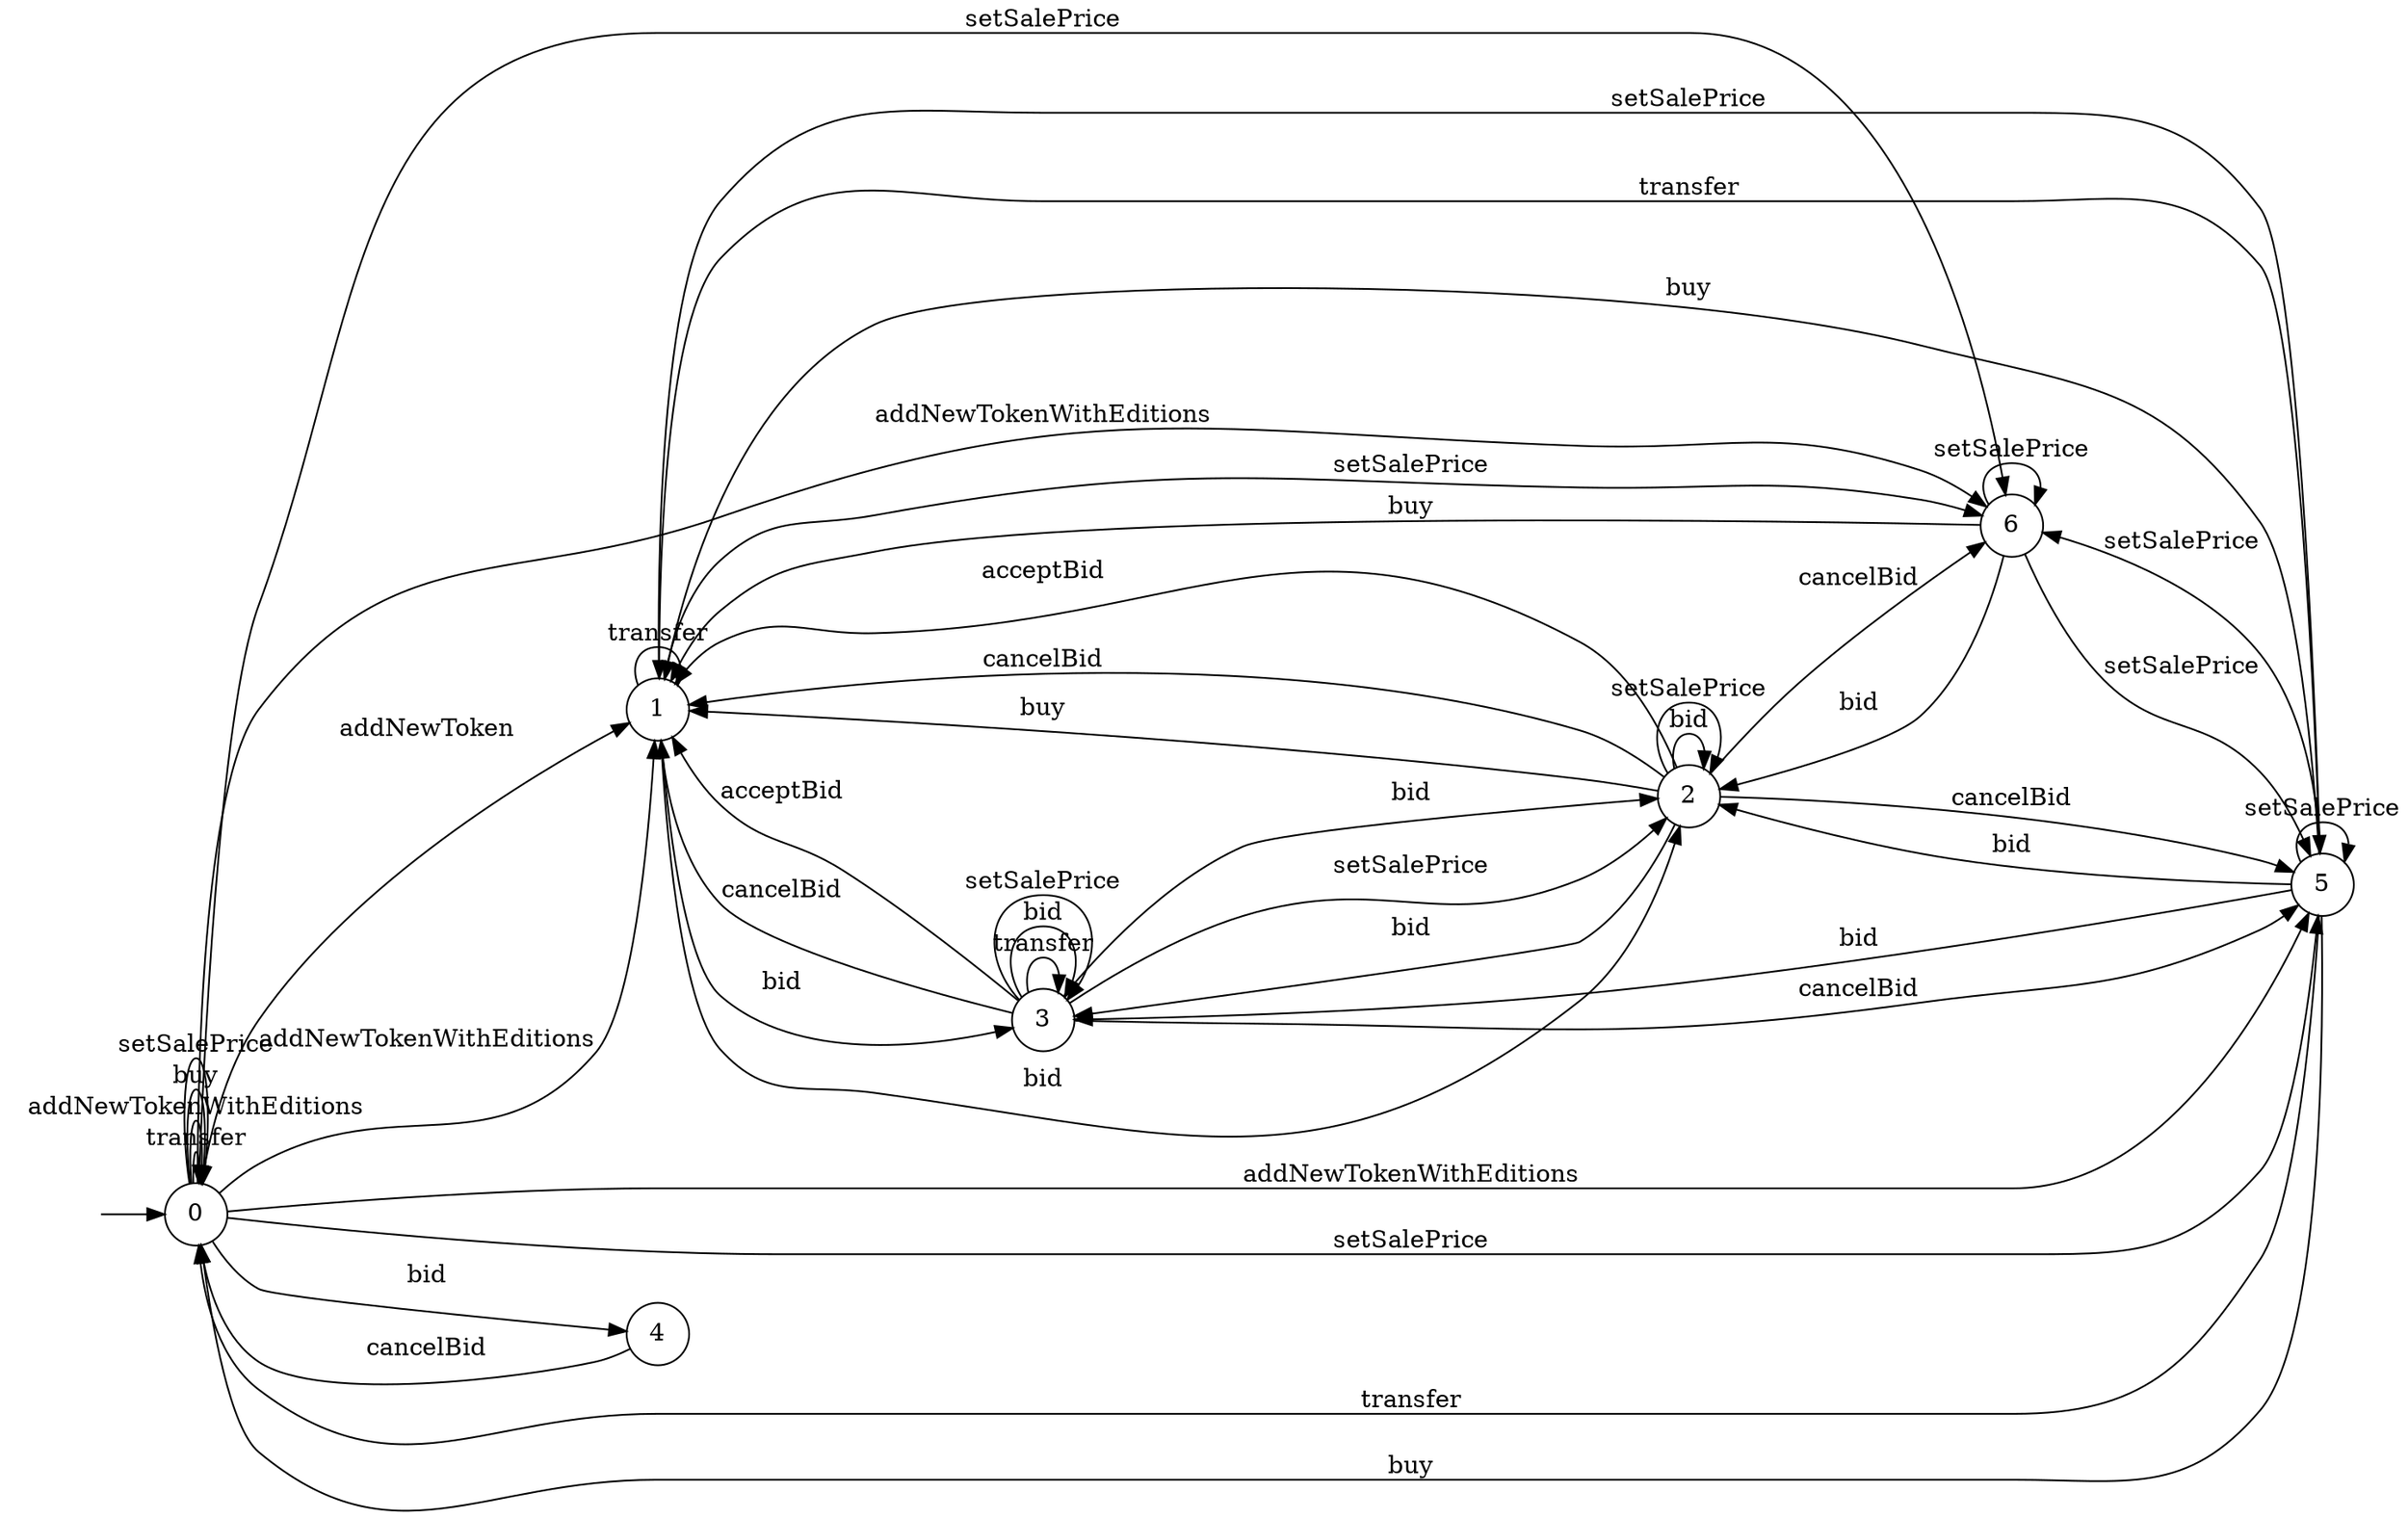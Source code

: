 digraph "./InvConPlus/Dapp-Automata-data/result/model/0x41a322b28d0ff354040e2cbc676f0320d8c8850d/SupeRare/FSM-8" {
	graph [rankdir=LR]
	"" [label="" shape=plaintext]
	1 [label=1 shape=circle]
	0 [label=0 shape=circle]
	3 [label=3 shape=circle]
	5 [label=5 shape=circle]
	6 [label=6 shape=circle]
	4 [label=4 shape=circle]
	2 [label=2 shape=circle]
	"" -> 0 [label=""]
	0 -> 0 [label=transfer]
	0 -> 1 [label=addNewToken]
	0 -> 6 [label=addNewTokenWithEditions]
	0 -> 5 [label=addNewTokenWithEditions]
	0 -> 0 [label=addNewTokenWithEditions]
	0 -> 1 [label=addNewTokenWithEditions]
	0 -> 4 [label=bid]
	0 -> 0 [label=buy]
	0 -> 6 [label=setSalePrice]
	0 -> 5 [label=setSalePrice]
	0 -> 0 [label=setSalePrice]
	2 -> 3 [label=bid]
	2 -> 2 [label=bid]
	2 -> 1 [label=acceptBid]
	2 -> 6 [label=cancelBid]
	2 -> 5 [label=cancelBid]
	2 -> 1 [label=cancelBid]
	2 -> 1 [label=buy]
	2 -> 2 [label=setSalePrice]
	6 -> 2 [label=bid]
	6 -> 1 [label=buy]
	6 -> 6 [label=setSalePrice]
	6 -> 5 [label=setSalePrice]
	5 -> 0 [label=transfer]
	5 -> 1 [label=transfer]
	5 -> 3 [label=bid]
	5 -> 2 [label=bid]
	5 -> 0 [label=buy]
	5 -> 1 [label=buy]
	5 -> 6 [label=setSalePrice]
	5 -> 5 [label=setSalePrice]
	4 -> 0 [label=cancelBid]
	3 -> 3 [label=transfer]
	3 -> 3 [label=bid]
	3 -> 2 [label=bid]
	3 -> 1 [label=acceptBid]
	3 -> 5 [label=cancelBid]
	3 -> 1 [label=cancelBid]
	3 -> 3 [label=setSalePrice]
	3 -> 2 [label=setSalePrice]
	1 -> 1 [label=transfer]
	1 -> 3 [label=bid]
	1 -> 2 [label=bid]
	1 -> 6 [label=setSalePrice]
	1 -> 5 [label=setSalePrice]
}

